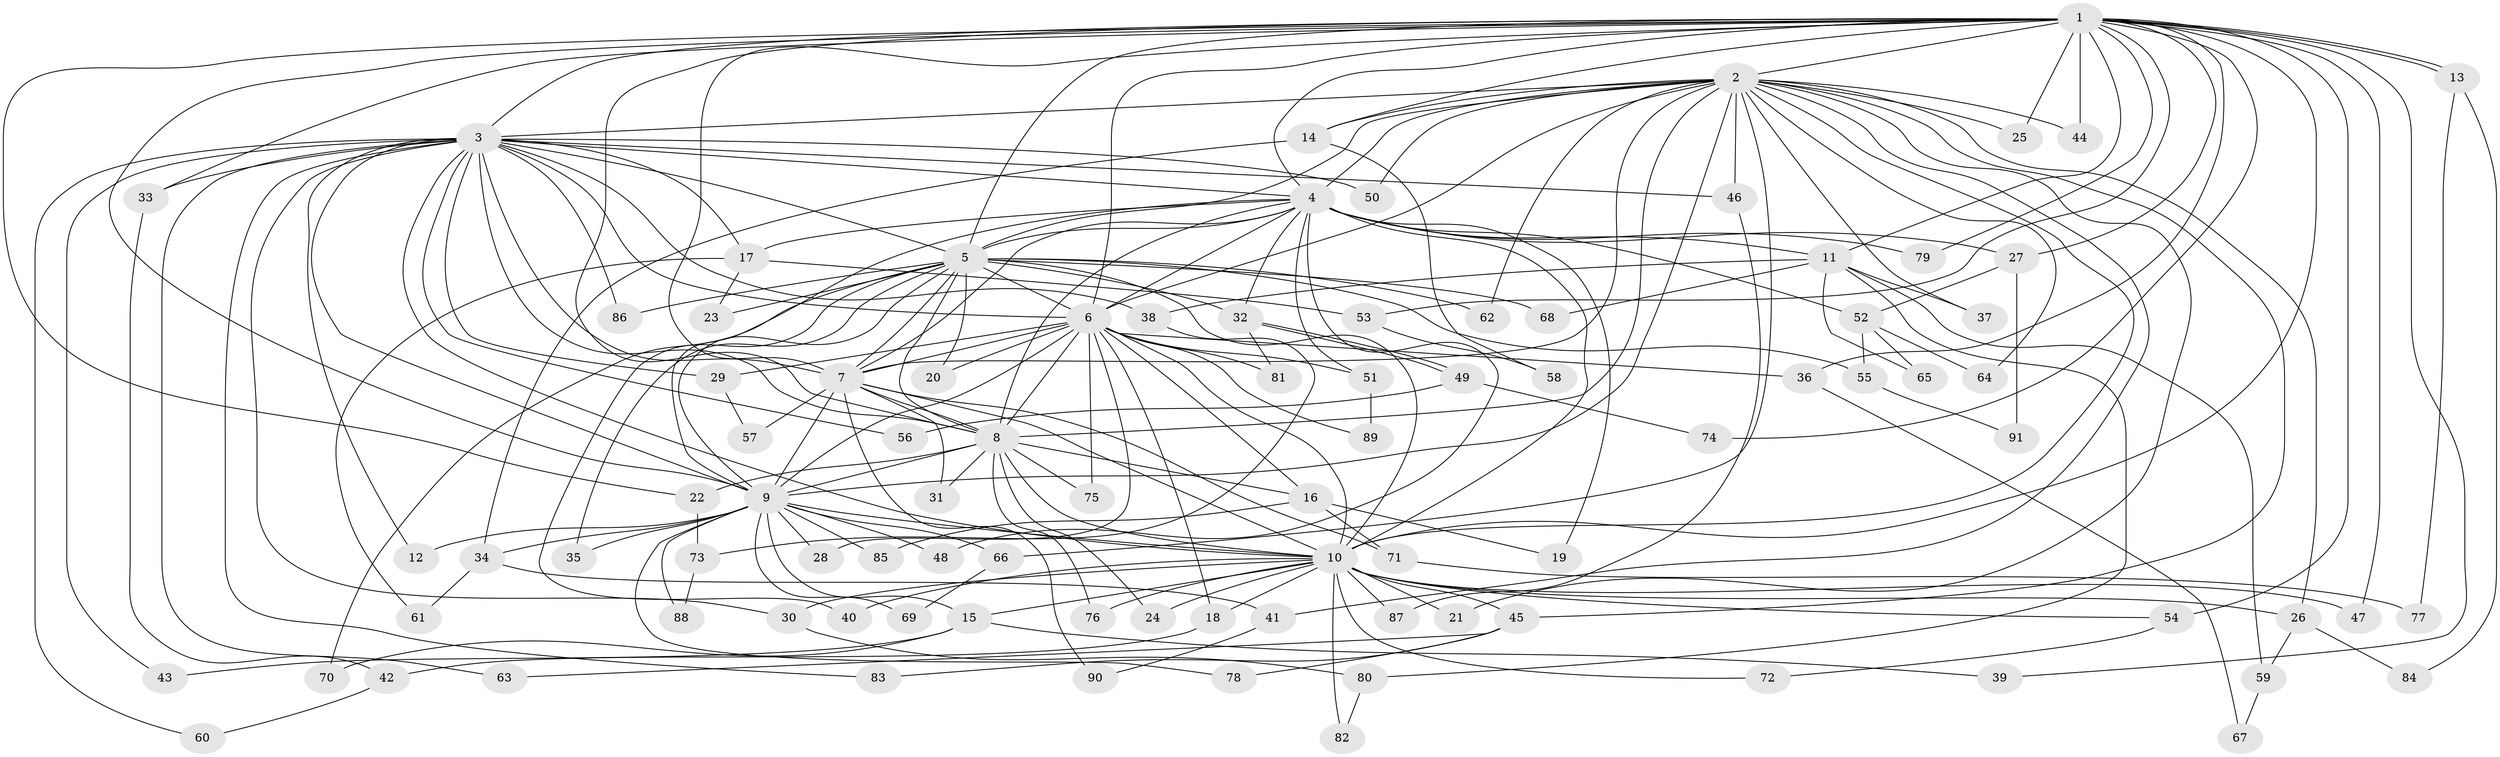// Generated by graph-tools (version 1.1) at 2025/25/03/09/25 03:25:38]
// undirected, 91 vertices, 207 edges
graph export_dot {
graph [start="1"]
  node [color=gray90,style=filled];
  1;
  2;
  3;
  4;
  5;
  6;
  7;
  8;
  9;
  10;
  11;
  12;
  13;
  14;
  15;
  16;
  17;
  18;
  19;
  20;
  21;
  22;
  23;
  24;
  25;
  26;
  27;
  28;
  29;
  30;
  31;
  32;
  33;
  34;
  35;
  36;
  37;
  38;
  39;
  40;
  41;
  42;
  43;
  44;
  45;
  46;
  47;
  48;
  49;
  50;
  51;
  52;
  53;
  54;
  55;
  56;
  57;
  58;
  59;
  60;
  61;
  62;
  63;
  64;
  65;
  66;
  67;
  68;
  69;
  70;
  71;
  72;
  73;
  74;
  75;
  76;
  77;
  78;
  79;
  80;
  81;
  82;
  83;
  84;
  85;
  86;
  87;
  88;
  89;
  90;
  91;
  1 -- 2;
  1 -- 3;
  1 -- 4;
  1 -- 5;
  1 -- 6;
  1 -- 7;
  1 -- 8;
  1 -- 9;
  1 -- 10;
  1 -- 11;
  1 -- 13;
  1 -- 13;
  1 -- 14;
  1 -- 22;
  1 -- 25;
  1 -- 27;
  1 -- 33;
  1 -- 36;
  1 -- 39;
  1 -- 44;
  1 -- 47;
  1 -- 53;
  1 -- 54;
  1 -- 74;
  1 -- 79;
  2 -- 3;
  2 -- 4;
  2 -- 5;
  2 -- 6;
  2 -- 7;
  2 -- 8;
  2 -- 9;
  2 -- 10;
  2 -- 14;
  2 -- 21;
  2 -- 25;
  2 -- 26;
  2 -- 37;
  2 -- 41;
  2 -- 44;
  2 -- 45;
  2 -- 46;
  2 -- 50;
  2 -- 62;
  2 -- 64;
  2 -- 66;
  3 -- 4;
  3 -- 5;
  3 -- 6;
  3 -- 7;
  3 -- 8;
  3 -- 9;
  3 -- 10;
  3 -- 12;
  3 -- 17;
  3 -- 29;
  3 -- 30;
  3 -- 33;
  3 -- 38;
  3 -- 43;
  3 -- 46;
  3 -- 50;
  3 -- 56;
  3 -- 60;
  3 -- 63;
  3 -- 83;
  3 -- 86;
  4 -- 5;
  4 -- 6;
  4 -- 7;
  4 -- 8;
  4 -- 9;
  4 -- 10;
  4 -- 11;
  4 -- 17;
  4 -- 19;
  4 -- 27;
  4 -- 32;
  4 -- 48;
  4 -- 51;
  4 -- 52;
  4 -- 79;
  5 -- 6;
  5 -- 7;
  5 -- 8;
  5 -- 9;
  5 -- 10;
  5 -- 20;
  5 -- 23;
  5 -- 32;
  5 -- 35;
  5 -- 40;
  5 -- 55;
  5 -- 62;
  5 -- 68;
  5 -- 70;
  5 -- 86;
  6 -- 7;
  6 -- 8;
  6 -- 9;
  6 -- 10;
  6 -- 16;
  6 -- 18;
  6 -- 20;
  6 -- 28;
  6 -- 29;
  6 -- 36;
  6 -- 51;
  6 -- 75;
  6 -- 81;
  6 -- 89;
  7 -- 8;
  7 -- 9;
  7 -- 10;
  7 -- 31;
  7 -- 57;
  7 -- 71;
  7 -- 90;
  8 -- 9;
  8 -- 10;
  8 -- 16;
  8 -- 22;
  8 -- 24;
  8 -- 31;
  8 -- 75;
  8 -- 76;
  9 -- 10;
  9 -- 12;
  9 -- 15;
  9 -- 28;
  9 -- 34;
  9 -- 35;
  9 -- 48;
  9 -- 66;
  9 -- 69;
  9 -- 78;
  9 -- 85;
  9 -- 88;
  10 -- 15;
  10 -- 18;
  10 -- 21;
  10 -- 24;
  10 -- 26;
  10 -- 30;
  10 -- 40;
  10 -- 45;
  10 -- 47;
  10 -- 54;
  10 -- 72;
  10 -- 76;
  10 -- 82;
  10 -- 87;
  11 -- 37;
  11 -- 38;
  11 -- 59;
  11 -- 65;
  11 -- 68;
  11 -- 80;
  13 -- 77;
  13 -- 84;
  14 -- 34;
  14 -- 58;
  15 -- 39;
  15 -- 43;
  15 -- 70;
  16 -- 19;
  16 -- 71;
  16 -- 85;
  17 -- 23;
  17 -- 53;
  17 -- 61;
  18 -- 42;
  22 -- 73;
  26 -- 59;
  26 -- 84;
  27 -- 52;
  27 -- 91;
  29 -- 57;
  30 -- 80;
  32 -- 49;
  32 -- 49;
  32 -- 81;
  33 -- 42;
  34 -- 41;
  34 -- 61;
  36 -- 67;
  38 -- 73;
  41 -- 90;
  42 -- 60;
  45 -- 63;
  45 -- 78;
  45 -- 83;
  46 -- 87;
  49 -- 56;
  49 -- 74;
  51 -- 89;
  52 -- 55;
  52 -- 64;
  52 -- 65;
  53 -- 58;
  54 -- 72;
  55 -- 91;
  59 -- 67;
  66 -- 69;
  71 -- 77;
  73 -- 88;
  80 -- 82;
}
